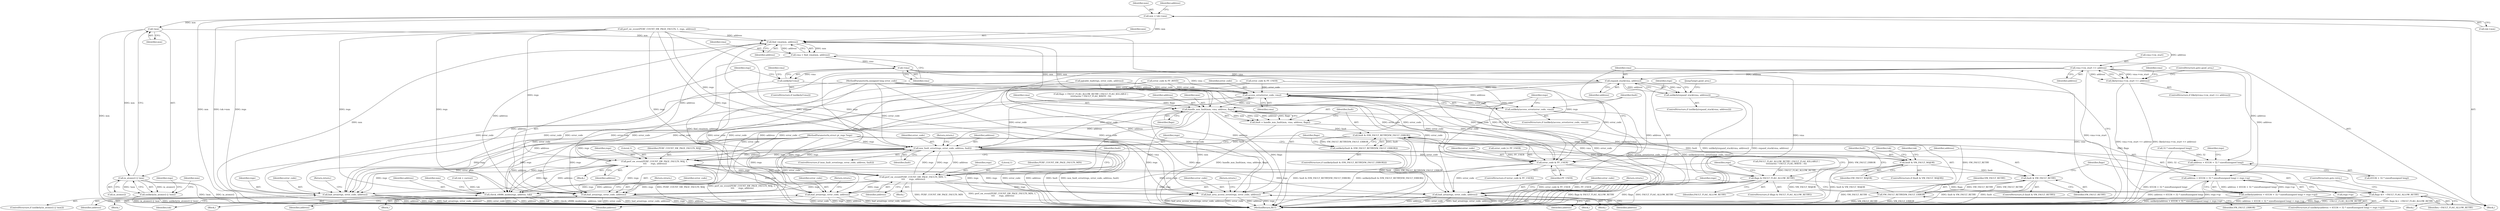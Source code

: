 digraph "0_linux_a8b0ca17b80e92faab46ee7179ba9e99ccb61233_52@pointer" {
"1000145" [label="(Call,mm = tsk->mm)"];
"1000250" [label="(Call,!mm)"];
"1000248" [label="(Call,in_atomic() || !mm)"];
"1000247" [label="(Call,unlikely(in_atomic() || !mm))"];
"1000296" [label="(Call,find_vma(mm, address))"];
"1000294" [label="(Call,vma = find_vma(mm, address))"];
"1000301" [label="(Call,!vma)"];
"1000300" [label="(Call,unlikely(!vma))"];
"1000358" [label="(Call,expand_stack(vma, address))"];
"1000357" [label="(Call,unlikely(expand_stack(vma, address)))"];
"1000362" [label="(Call,bad_area(regs, error_code, address))"];
"1000370" [label="(Call,access_error(error_code, vma))"];
"1000304" [label="(Call,bad_area(regs, error_code, address))"];
"1000326" [label="(Call,bad_area(regs, error_code, address))"];
"1000332" [label="(Call,error_code & PF_USER)"];
"1000351" [label="(Call,bad_area(regs, error_code, address))"];
"1000369" [label="(Call,unlikely(access_error(error_code, vma)))"];
"1000374" [label="(Call,bad_area_access_error(regs, error_code, address))"];
"1000381" [label="(Call,handle_mm_fault(mm, vma, address, flags))"];
"1000379" [label="(Call,fault = handle_mm_fault(mm, vma, address, flags))"];
"1000388" [label="(Call,fault & (VM_FAULT_RETRY|VM_FAULT_ERROR))"];
"1000387" [label="(Call,unlikely(fault & (VM_FAULT_RETRY|VM_FAULT_ERROR)))"];
"1000395" [label="(Call,mm_fault_error(regs, error_code, address, fault))"];
"1000407" [label="(Call,fault & VM_FAULT_MAJOR)"];
"1000432" [label="(Call,fault & VM_FAULT_RETRY)"];
"1000390" [label="(Call,VM_FAULT_RETRY|VM_FAULT_ERROR)"];
"1000415" [label="(Call,perf_sw_event(PERF_COUNT_SW_PAGE_FAULTS_MAJ, 1,\n \t\t\t\t      regs, address))"];
"1000426" [label="(Call,perf_sw_event(PERF_COUNT_SW_PAGE_FAULTS_MIN, 1,\n \t\t\t\t      regs, address))"];
"1000440" [label="(Call,check_v8086_mode(regs, address, tsk))"];
"1000402" [label="(Call,flags & FAULT_FLAG_ALLOW_RETRY)"];
"1000436" [label="(Call,flags &= ~FAULT_FLAG_ALLOW_RETRY)"];
"1000311" [label="(Call,vma->vm_start <= address)"];
"1000310" [label="(Call,likely(vma->vm_start <= address))"];
"1000338" [label="(Call,address + 65536 + 32 * sizeof(unsigned long) < regs->sp)"];
"1000337" [label="(Call,unlikely(address + 65536 + 32 * sizeof(unsigned long) < regs->sp))"];
"1000339" [label="(Call,address + 65536 + 32 * sizeof(unsigned long))"];
"1000241" [label="(Call,perf_sw_event(PERF_COUNT_SW_PAGE_FAULTS, 1, regs, address))"];
"1000254" [label="(Identifier,regs)"];
"1000355" [label="(Return,return;)"];
"1000383" [label="(Identifier,vma)"];
"1000435" [label="(Block,)"];
"1000332" [label="(Call,error_code & PF_USER)"];
"1000347" [label="(Call,regs->sp)"];
"1000322" [label="(Identifier,vma)"];
"1000118" [label="(MethodParameterIn,unsigned long error_code)"];
"1000432" [label="(Call,fault & VM_FAULT_RETRY)"];
"1000147" [label="(Call,tsk->mm)"];
"1000249" [label="(Call,in_atomic())"];
"1000442" [label="(Identifier,address)"];
"1000348" [label="(Identifier,regs)"];
"1000404" [label="(Identifier,FAULT_FLAG_ALLOW_RETRY)"];
"1000433" [label="(Identifier,fault)"];
"1000331" [label="(ControlStructure,if (error_code & PF_USER))"];
"1000413" [label="(Identifier,tsk)"];
"1000246" [label="(ControlStructure,if (unlikely(in_atomic() || !mm)))"];
"1000410" [label="(Block,)"];
"1000370" [label="(Call,access_error(error_code, vma))"];
"1000305" [label="(Identifier,regs)"];
"1000134" [label="(Call,FAULT_FLAG_ALLOW_RETRY | FAULT_FLAG_KILLABLE |\n\t\t\t\t\t(write ? FAULT_FLAG_WRITE : 0))"];
"1000132" [label="(Call,flags = FAULT_FLAG_ALLOW_RETRY | FAULT_FLAG_KILLABLE |\n\t\t\t\t\t(write ? FAULT_FLAG_WRITE : 0))"];
"1000309" [label="(ControlStructure,if (likely(vma->vm_start <= address)))"];
"1000337" [label="(Call,unlikely(address + 65536 + 32 * sizeof(unsigned long) < regs->sp))"];
"1000234" [label="(Call,error_code & PF_RSVD)"];
"1000356" [label="(ControlStructure,if (unlikely(expand_stack(vma, address))))"];
"1000333" [label="(Identifier,error_code)"];
"1000371" [label="(Identifier,error_code)"];
"1000424" [label="(Identifier,tsk)"];
"1000316" [label="(ControlStructure,goto good_area;)"];
"1000311" [label="(Call,vma->vm_start <= address)"];
"1000146" [label="(Identifier,mm)"];
"1000381" [label="(Call,handle_mm_fault(mm, vma, address, flags))"];
"1000343" [label="(Call,32 * sizeof(unsigned long))"];
"1000377" [label="(Identifier,address)"];
"1000328" [label="(Identifier,error_code)"];
"1000394" [label="(ControlStructure,if (mm_fault_error(regs, error_code, address, fault)))"];
"1000310" [label="(Call,likely(vma->vm_start <= address))"];
"1000403" [label="(Identifier,flags)"];
"1000329" [label="(Identifier,address)"];
"1000303" [label="(Block,)"];
"1000325" [label="(Block,)"];
"1000398" [label="(Identifier,address)"];
"1000407" [label="(Call,fault & VM_FAULT_MAJOR)"];
"1000434" [label="(Identifier,VM_FAULT_RETRY)"];
"1000313" [label="(Identifier,vma)"];
"1000419" [label="(Identifier,address)"];
"1000352" [label="(Identifier,regs)"];
"1000429" [label="(Identifier,regs)"];
"1000264" [label="(Identifier,mm)"];
"1000440" [label="(Call,check_v8086_mode(regs, address, tsk))"];
"1000334" [label="(Identifier,PF_USER)"];
"1000358" [label="(Call,expand_stack(vma, address))"];
"1000406" [label="(ControlStructure,if (fault & VM_FAULT_MAJOR))"];
"1000304" [label="(Call,bad_area(regs, error_code, address))"];
"1000302" [label="(Identifier,vma)"];
"1000438" [label="(Identifier,~FAULT_FLAG_ALLOW_RETRY)"];
"1000308" [label="(Return,return;)"];
"1000430" [label="(Identifier,address)"];
"1000247" [label="(Call,unlikely(in_atomic() || !mm))"];
"1000367" [label="(JumpTarget,good_area:)"];
"1000250" [label="(Call,!mm)"];
"1000117" [label="(MethodParameterIn,struct pt_regs *regs)"];
"1000376" [label="(Identifier,error_code)"];
"1000301" [label="(Call,!vma)"];
"1000389" [label="(Identifier,fault)"];
"1000441" [label="(Identifier,regs)"];
"1000392" [label="(Identifier,VM_FAULT_ERROR)"];
"1000397" [label="(Identifier,error_code)"];
"1000380" [label="(Identifier,fault)"];
"1000395" [label="(Call,mm_fault_error(regs, error_code, address, fault))"];
"1000251" [label="(Identifier,mm)"];
"1000307" [label="(Identifier,address)"];
"1000270" [label="(Call,error_code & PF_USER)"];
"1000375" [label="(Identifier,regs)"];
"1000363" [label="(Identifier,regs)"];
"1000385" [label="(Identifier,flags)"];
"1000426" [label="(Call,perf_sw_event(PERF_COUNT_SW_PAGE_FAULTS_MIN, 1,\n \t\t\t\t      regs, address))"];
"1000364" [label="(Identifier,error_code)"];
"1000418" [label="(Identifier,regs)"];
"1000315" [label="(Identifier,address)"];
"1000362" [label="(Call,bad_area(regs, error_code, address))"];
"1000306" [label="(Identifier,error_code)"];
"1000330" [label="(Return,return;)"];
"1000366" [label="(Return,return;)"];
"1000379" [label="(Call,fault = handle_mm_fault(mm, vma, address, flags))"];
"1000400" [label="(Return,return;)"];
"1000326" [label="(Call,bad_area(regs, error_code, address))"];
"1000368" [label="(ControlStructure,if (unlikely(access_error(error_code, vma))))"];
"1000339" [label="(Call,address + 65536 + 32 * sizeof(unsigned long))"];
"1000391" [label="(Identifier,VM_FAULT_RETRY)"];
"1000295" [label="(Identifier,vma)"];
"1000351" [label="(Call,bad_area(regs, error_code, address))"];
"1000360" [label="(Identifier,address)"];
"1000417" [label="(Literal,1)"];
"1000341" [label="(Call,65536 + 32 * sizeof(unsigned long))"];
"1000220" [label="(Call,error_code |= PF_USER)"];
"1000350" [label="(Block,)"];
"1000384" [label="(Identifier,address)"];
"1000431" [label="(ControlStructure,if (fault & VM_FAULT_RETRY))"];
"1000382" [label="(Identifier,mm)"];
"1000399" [label="(Identifier,fault)"];
"1000390" [label="(Call,VM_FAULT_RETRY|VM_FAULT_ERROR)"];
"1000297" [label="(Identifier,mm)"];
"1000298" [label="(Identifier,address)"];
"1000300" [label="(Call,unlikely(!vma))"];
"1000428" [label="(Literal,1)"];
"1000401" [label="(ControlStructure,if (flags & FAULT_FLAG_ALLOW_RETRY))"];
"1000357" [label="(Call,unlikely(expand_stack(vma, address)))"];
"1000299" [label="(ControlStructure,if (unlikely(!vma)))"];
"1000373" [label="(Block,)"];
"1000237" [label="(Call,pgtable_bad(regs, error_code, address))"];
"1000436" [label="(Call,flags &= ~FAULT_FLAG_ALLOW_RETRY)"];
"1000296" [label="(Call,find_vma(mm, address))"];
"1000415" [label="(Call,perf_sw_event(PERF_COUNT_SW_PAGE_FAULTS_MAJ, 1,\n \t\t\t\t      regs, address))"];
"1000388" [label="(Call,fault & (VM_FAULT_RETRY|VM_FAULT_ERROR))"];
"1000437" [label="(Identifier,flags)"];
"1000327" [label="(Identifier,regs)"];
"1000387" [label="(Call,unlikely(fault & (VM_FAULT_RETRY|VM_FAULT_ERROR)))"];
"1000248" [label="(Call,in_atomic() || !mm)"];
"1000365" [label="(Identifier,address)"];
"1000336" [label="(ControlStructure,if (unlikely(address + 65536 + 32 * sizeof(unsigned long) < regs->sp)))"];
"1000386" [label="(ControlStructure,if (unlikely(fault & (VM_FAULT_RETRY|VM_FAULT_ERROR))))"];
"1000361" [label="(Block,)"];
"1000408" [label="(Identifier,fault)"];
"1000354" [label="(Identifier,address)"];
"1000294" [label="(Call,vma = find_vma(mm, address))"];
"1000427" [label="(Identifier,PERF_COUNT_SW_PAGE_FAULTS_MIN)"];
"1000338" [label="(Call,address + 65536 + 32 * sizeof(unsigned long) < regs->sp)"];
"1000447" [label="(Identifier,mm)"];
"1000151" [label="(Identifier,address)"];
"1000369" [label="(Call,unlikely(access_error(error_code, vma)))"];
"1000374" [label="(Call,bad_area_access_error(regs, error_code, address))"];
"1000372" [label="(Identifier,vma)"];
"1000396" [label="(Identifier,regs)"];
"1000449" [label="(MethodReturn,RET)"];
"1000312" [label="(Call,vma->vm_start)"];
"1000340" [label="(Identifier,address)"];
"1000402" [label="(Call,flags & FAULT_FLAG_ALLOW_RETRY)"];
"1000416" [label="(Identifier,PERF_COUNT_SW_PAGE_FAULTS_MAJ)"];
"1000142" [label="(Call,tsk = current)"];
"1000359" [label="(Identifier,vma)"];
"1000439" [label="(ControlStructure,goto retry;)"];
"1000353" [label="(Identifier,error_code)"];
"1000378" [label="(Return,return;)"];
"1000409" [label="(Identifier,VM_FAULT_MAJOR)"];
"1000421" [label="(Block,)"];
"1000443" [label="(Identifier,tsk)"];
"1000119" [label="(Block,)"];
"1000145" [label="(Call,mm = tsk->mm)"];
"1000145" -> "1000119"  [label="AST: "];
"1000145" -> "1000147"  [label="CFG: "];
"1000146" -> "1000145"  [label="AST: "];
"1000147" -> "1000145"  [label="AST: "];
"1000151" -> "1000145"  [label="CFG: "];
"1000145" -> "1000449"  [label="DDG: mm"];
"1000145" -> "1000449"  [label="DDG: tsk->mm"];
"1000145" -> "1000250"  [label="DDG: mm"];
"1000145" -> "1000296"  [label="DDG: mm"];
"1000250" -> "1000248"  [label="AST: "];
"1000250" -> "1000251"  [label="CFG: "];
"1000251" -> "1000250"  [label="AST: "];
"1000248" -> "1000250"  [label="CFG: "];
"1000250" -> "1000449"  [label="DDG: mm"];
"1000250" -> "1000248"  [label="DDG: mm"];
"1000250" -> "1000296"  [label="DDG: mm"];
"1000248" -> "1000247"  [label="AST: "];
"1000248" -> "1000249"  [label="CFG: "];
"1000249" -> "1000248"  [label="AST: "];
"1000247" -> "1000248"  [label="CFG: "];
"1000248" -> "1000449"  [label="DDG: !mm"];
"1000248" -> "1000449"  [label="DDG: in_atomic()"];
"1000248" -> "1000247"  [label="DDG: in_atomic()"];
"1000248" -> "1000247"  [label="DDG: !mm"];
"1000247" -> "1000246"  [label="AST: "];
"1000254" -> "1000247"  [label="CFG: "];
"1000264" -> "1000247"  [label="CFG: "];
"1000247" -> "1000449"  [label="DDG: in_atomic() || !mm"];
"1000247" -> "1000449"  [label="DDG: unlikely(in_atomic() || !mm)"];
"1000296" -> "1000294"  [label="AST: "];
"1000296" -> "1000298"  [label="CFG: "];
"1000297" -> "1000296"  [label="AST: "];
"1000298" -> "1000296"  [label="AST: "];
"1000294" -> "1000296"  [label="CFG: "];
"1000296" -> "1000449"  [label="DDG: mm"];
"1000296" -> "1000294"  [label="DDG: mm"];
"1000296" -> "1000294"  [label="DDG: address"];
"1000381" -> "1000296"  [label="DDG: mm"];
"1000415" -> "1000296"  [label="DDG: address"];
"1000241" -> "1000296"  [label="DDG: address"];
"1000426" -> "1000296"  [label="DDG: address"];
"1000296" -> "1000304"  [label="DDG: address"];
"1000296" -> "1000311"  [label="DDG: address"];
"1000296" -> "1000381"  [label="DDG: mm"];
"1000294" -> "1000119"  [label="AST: "];
"1000295" -> "1000294"  [label="AST: "];
"1000302" -> "1000294"  [label="CFG: "];
"1000294" -> "1000449"  [label="DDG: find_vma(mm, address)"];
"1000294" -> "1000301"  [label="DDG: vma"];
"1000301" -> "1000300"  [label="AST: "];
"1000301" -> "1000302"  [label="CFG: "];
"1000302" -> "1000301"  [label="AST: "];
"1000300" -> "1000301"  [label="CFG: "];
"1000301" -> "1000449"  [label="DDG: vma"];
"1000301" -> "1000300"  [label="DDG: vma"];
"1000301" -> "1000358"  [label="DDG: vma"];
"1000301" -> "1000370"  [label="DDG: vma"];
"1000300" -> "1000299"  [label="AST: "];
"1000305" -> "1000300"  [label="CFG: "];
"1000313" -> "1000300"  [label="CFG: "];
"1000300" -> "1000449"  [label="DDG: !vma"];
"1000300" -> "1000449"  [label="DDG: unlikely(!vma)"];
"1000358" -> "1000357"  [label="AST: "];
"1000358" -> "1000360"  [label="CFG: "];
"1000359" -> "1000358"  [label="AST: "];
"1000360" -> "1000358"  [label="AST: "];
"1000357" -> "1000358"  [label="CFG: "];
"1000358" -> "1000449"  [label="DDG: vma"];
"1000358" -> "1000357"  [label="DDG: vma"];
"1000358" -> "1000357"  [label="DDG: address"];
"1000311" -> "1000358"  [label="DDG: address"];
"1000358" -> "1000362"  [label="DDG: address"];
"1000358" -> "1000370"  [label="DDG: vma"];
"1000358" -> "1000374"  [label="DDG: address"];
"1000358" -> "1000381"  [label="DDG: address"];
"1000357" -> "1000356"  [label="AST: "];
"1000363" -> "1000357"  [label="CFG: "];
"1000367" -> "1000357"  [label="CFG: "];
"1000357" -> "1000449"  [label="DDG: unlikely(expand_stack(vma, address))"];
"1000357" -> "1000449"  [label="DDG: expand_stack(vma, address)"];
"1000362" -> "1000361"  [label="AST: "];
"1000362" -> "1000365"  [label="CFG: "];
"1000363" -> "1000362"  [label="AST: "];
"1000364" -> "1000362"  [label="AST: "];
"1000365" -> "1000362"  [label="AST: "];
"1000366" -> "1000362"  [label="CFG: "];
"1000362" -> "1000449"  [label="DDG: address"];
"1000362" -> "1000449"  [label="DDG: error_code"];
"1000362" -> "1000449"  [label="DDG: bad_area(regs, error_code, address)"];
"1000362" -> "1000449"  [label="DDG: regs"];
"1000415" -> "1000362"  [label="DDG: regs"];
"1000241" -> "1000362"  [label="DDG: regs"];
"1000426" -> "1000362"  [label="DDG: regs"];
"1000117" -> "1000362"  [label="DDG: regs"];
"1000332" -> "1000362"  [label="DDG: error_code"];
"1000118" -> "1000362"  [label="DDG: error_code"];
"1000370" -> "1000369"  [label="AST: "];
"1000370" -> "1000372"  [label="CFG: "];
"1000371" -> "1000370"  [label="AST: "];
"1000372" -> "1000370"  [label="AST: "];
"1000369" -> "1000370"  [label="CFG: "];
"1000370" -> "1000449"  [label="DDG: vma"];
"1000370" -> "1000449"  [label="DDG: error_code"];
"1000370" -> "1000304"  [label="DDG: error_code"];
"1000370" -> "1000326"  [label="DDG: error_code"];
"1000370" -> "1000332"  [label="DDG: error_code"];
"1000370" -> "1000369"  [label="DDG: error_code"];
"1000370" -> "1000369"  [label="DDG: vma"];
"1000395" -> "1000370"  [label="DDG: error_code"];
"1000332" -> "1000370"  [label="DDG: error_code"];
"1000237" -> "1000370"  [label="DDG: error_code"];
"1000234" -> "1000370"  [label="DDG: error_code"];
"1000270" -> "1000370"  [label="DDG: error_code"];
"1000118" -> "1000370"  [label="DDG: error_code"];
"1000370" -> "1000374"  [label="DDG: error_code"];
"1000370" -> "1000381"  [label="DDG: vma"];
"1000370" -> "1000395"  [label="DDG: error_code"];
"1000304" -> "1000303"  [label="AST: "];
"1000304" -> "1000307"  [label="CFG: "];
"1000305" -> "1000304"  [label="AST: "];
"1000306" -> "1000304"  [label="AST: "];
"1000307" -> "1000304"  [label="AST: "];
"1000308" -> "1000304"  [label="CFG: "];
"1000304" -> "1000449"  [label="DDG: bad_area(regs, error_code, address)"];
"1000304" -> "1000449"  [label="DDG: regs"];
"1000304" -> "1000449"  [label="DDG: address"];
"1000304" -> "1000449"  [label="DDG: error_code"];
"1000415" -> "1000304"  [label="DDG: regs"];
"1000241" -> "1000304"  [label="DDG: regs"];
"1000426" -> "1000304"  [label="DDG: regs"];
"1000117" -> "1000304"  [label="DDG: regs"];
"1000395" -> "1000304"  [label="DDG: error_code"];
"1000237" -> "1000304"  [label="DDG: error_code"];
"1000234" -> "1000304"  [label="DDG: error_code"];
"1000270" -> "1000304"  [label="DDG: error_code"];
"1000118" -> "1000304"  [label="DDG: error_code"];
"1000326" -> "1000325"  [label="AST: "];
"1000326" -> "1000329"  [label="CFG: "];
"1000327" -> "1000326"  [label="AST: "];
"1000328" -> "1000326"  [label="AST: "];
"1000329" -> "1000326"  [label="AST: "];
"1000330" -> "1000326"  [label="CFG: "];
"1000326" -> "1000449"  [label="DDG: bad_area(regs, error_code, address)"];
"1000326" -> "1000449"  [label="DDG: error_code"];
"1000326" -> "1000449"  [label="DDG: address"];
"1000326" -> "1000449"  [label="DDG: regs"];
"1000415" -> "1000326"  [label="DDG: regs"];
"1000241" -> "1000326"  [label="DDG: regs"];
"1000426" -> "1000326"  [label="DDG: regs"];
"1000117" -> "1000326"  [label="DDG: regs"];
"1000395" -> "1000326"  [label="DDG: error_code"];
"1000237" -> "1000326"  [label="DDG: error_code"];
"1000234" -> "1000326"  [label="DDG: error_code"];
"1000270" -> "1000326"  [label="DDG: error_code"];
"1000118" -> "1000326"  [label="DDG: error_code"];
"1000311" -> "1000326"  [label="DDG: address"];
"1000332" -> "1000331"  [label="AST: "];
"1000332" -> "1000334"  [label="CFG: "];
"1000333" -> "1000332"  [label="AST: "];
"1000334" -> "1000332"  [label="AST: "];
"1000340" -> "1000332"  [label="CFG: "];
"1000359" -> "1000332"  [label="CFG: "];
"1000332" -> "1000449"  [label="DDG: PF_USER"];
"1000332" -> "1000449"  [label="DDG: error_code & PF_USER"];
"1000395" -> "1000332"  [label="DDG: error_code"];
"1000237" -> "1000332"  [label="DDG: error_code"];
"1000234" -> "1000332"  [label="DDG: error_code"];
"1000270" -> "1000332"  [label="DDG: error_code"];
"1000270" -> "1000332"  [label="DDG: PF_USER"];
"1000118" -> "1000332"  [label="DDG: error_code"];
"1000220" -> "1000332"  [label="DDG: PF_USER"];
"1000332" -> "1000351"  [label="DDG: error_code"];
"1000351" -> "1000350"  [label="AST: "];
"1000351" -> "1000354"  [label="CFG: "];
"1000352" -> "1000351"  [label="AST: "];
"1000353" -> "1000351"  [label="AST: "];
"1000354" -> "1000351"  [label="AST: "];
"1000355" -> "1000351"  [label="CFG: "];
"1000351" -> "1000449"  [label="DDG: bad_area(regs, error_code, address)"];
"1000351" -> "1000449"  [label="DDG: error_code"];
"1000351" -> "1000449"  [label="DDG: regs"];
"1000351" -> "1000449"  [label="DDG: address"];
"1000415" -> "1000351"  [label="DDG: regs"];
"1000241" -> "1000351"  [label="DDG: regs"];
"1000426" -> "1000351"  [label="DDG: regs"];
"1000117" -> "1000351"  [label="DDG: regs"];
"1000118" -> "1000351"  [label="DDG: error_code"];
"1000311" -> "1000351"  [label="DDG: address"];
"1000369" -> "1000368"  [label="AST: "];
"1000375" -> "1000369"  [label="CFG: "];
"1000380" -> "1000369"  [label="CFG: "];
"1000369" -> "1000449"  [label="DDG: unlikely(access_error(error_code, vma))"];
"1000369" -> "1000449"  [label="DDG: access_error(error_code, vma)"];
"1000374" -> "1000373"  [label="AST: "];
"1000374" -> "1000377"  [label="CFG: "];
"1000375" -> "1000374"  [label="AST: "];
"1000376" -> "1000374"  [label="AST: "];
"1000377" -> "1000374"  [label="AST: "];
"1000378" -> "1000374"  [label="CFG: "];
"1000374" -> "1000449"  [label="DDG: error_code"];
"1000374" -> "1000449"  [label="DDG: address"];
"1000374" -> "1000449"  [label="DDG: regs"];
"1000374" -> "1000449"  [label="DDG: bad_area_access_error(regs, error_code, address)"];
"1000415" -> "1000374"  [label="DDG: regs"];
"1000241" -> "1000374"  [label="DDG: regs"];
"1000426" -> "1000374"  [label="DDG: regs"];
"1000117" -> "1000374"  [label="DDG: regs"];
"1000118" -> "1000374"  [label="DDG: error_code"];
"1000311" -> "1000374"  [label="DDG: address"];
"1000381" -> "1000379"  [label="AST: "];
"1000381" -> "1000385"  [label="CFG: "];
"1000382" -> "1000381"  [label="AST: "];
"1000383" -> "1000381"  [label="AST: "];
"1000384" -> "1000381"  [label="AST: "];
"1000385" -> "1000381"  [label="AST: "];
"1000379" -> "1000381"  [label="CFG: "];
"1000381" -> "1000449"  [label="DDG: vma"];
"1000381" -> "1000449"  [label="DDG: mm"];
"1000381" -> "1000449"  [label="DDG: flags"];
"1000381" -> "1000379"  [label="DDG: mm"];
"1000381" -> "1000379"  [label="DDG: vma"];
"1000381" -> "1000379"  [label="DDG: address"];
"1000381" -> "1000379"  [label="DDG: flags"];
"1000311" -> "1000381"  [label="DDG: address"];
"1000436" -> "1000381"  [label="DDG: flags"];
"1000132" -> "1000381"  [label="DDG: flags"];
"1000381" -> "1000395"  [label="DDG: address"];
"1000381" -> "1000402"  [label="DDG: flags"];
"1000381" -> "1000415"  [label="DDG: address"];
"1000381" -> "1000426"  [label="DDG: address"];
"1000381" -> "1000440"  [label="DDG: address"];
"1000379" -> "1000119"  [label="AST: "];
"1000380" -> "1000379"  [label="AST: "];
"1000389" -> "1000379"  [label="CFG: "];
"1000379" -> "1000449"  [label="DDG: handle_mm_fault(mm, vma, address, flags)"];
"1000379" -> "1000388"  [label="DDG: fault"];
"1000388" -> "1000387"  [label="AST: "];
"1000388" -> "1000390"  [label="CFG: "];
"1000389" -> "1000388"  [label="AST: "];
"1000390" -> "1000388"  [label="AST: "];
"1000387" -> "1000388"  [label="CFG: "];
"1000388" -> "1000449"  [label="DDG: fault"];
"1000388" -> "1000449"  [label="DDG: VM_FAULT_RETRY|VM_FAULT_ERROR"];
"1000388" -> "1000387"  [label="DDG: fault"];
"1000388" -> "1000387"  [label="DDG: VM_FAULT_RETRY|VM_FAULT_ERROR"];
"1000390" -> "1000388"  [label="DDG: VM_FAULT_RETRY"];
"1000390" -> "1000388"  [label="DDG: VM_FAULT_ERROR"];
"1000388" -> "1000395"  [label="DDG: fault"];
"1000388" -> "1000407"  [label="DDG: fault"];
"1000387" -> "1000386"  [label="AST: "];
"1000396" -> "1000387"  [label="CFG: "];
"1000403" -> "1000387"  [label="CFG: "];
"1000387" -> "1000449"  [label="DDG: fault & (VM_FAULT_RETRY|VM_FAULT_ERROR)"];
"1000387" -> "1000449"  [label="DDG: unlikely(fault & (VM_FAULT_RETRY|VM_FAULT_ERROR))"];
"1000395" -> "1000394"  [label="AST: "];
"1000395" -> "1000399"  [label="CFG: "];
"1000396" -> "1000395"  [label="AST: "];
"1000397" -> "1000395"  [label="AST: "];
"1000398" -> "1000395"  [label="AST: "];
"1000399" -> "1000395"  [label="AST: "];
"1000400" -> "1000395"  [label="CFG: "];
"1000403" -> "1000395"  [label="CFG: "];
"1000395" -> "1000449"  [label="DDG: regs"];
"1000395" -> "1000449"  [label="DDG: error_code"];
"1000395" -> "1000449"  [label="DDG: address"];
"1000395" -> "1000449"  [label="DDG: fault"];
"1000395" -> "1000449"  [label="DDG: mm_fault_error(regs, error_code, address, fault)"];
"1000415" -> "1000395"  [label="DDG: regs"];
"1000241" -> "1000395"  [label="DDG: regs"];
"1000426" -> "1000395"  [label="DDG: regs"];
"1000117" -> "1000395"  [label="DDG: regs"];
"1000118" -> "1000395"  [label="DDG: error_code"];
"1000395" -> "1000407"  [label="DDG: fault"];
"1000395" -> "1000415"  [label="DDG: regs"];
"1000395" -> "1000415"  [label="DDG: address"];
"1000395" -> "1000426"  [label="DDG: regs"];
"1000395" -> "1000426"  [label="DDG: address"];
"1000395" -> "1000440"  [label="DDG: regs"];
"1000395" -> "1000440"  [label="DDG: address"];
"1000407" -> "1000406"  [label="AST: "];
"1000407" -> "1000409"  [label="CFG: "];
"1000408" -> "1000407"  [label="AST: "];
"1000409" -> "1000407"  [label="AST: "];
"1000413" -> "1000407"  [label="CFG: "];
"1000424" -> "1000407"  [label="CFG: "];
"1000407" -> "1000449"  [label="DDG: VM_FAULT_MAJOR"];
"1000407" -> "1000449"  [label="DDG: fault & VM_FAULT_MAJOR"];
"1000407" -> "1000432"  [label="DDG: fault"];
"1000432" -> "1000431"  [label="AST: "];
"1000432" -> "1000434"  [label="CFG: "];
"1000433" -> "1000432"  [label="AST: "];
"1000434" -> "1000432"  [label="AST: "];
"1000437" -> "1000432"  [label="CFG: "];
"1000441" -> "1000432"  [label="CFG: "];
"1000432" -> "1000449"  [label="DDG: VM_FAULT_RETRY"];
"1000432" -> "1000449"  [label="DDG: fault & VM_FAULT_RETRY"];
"1000432" -> "1000449"  [label="DDG: fault"];
"1000432" -> "1000390"  [label="DDG: VM_FAULT_RETRY"];
"1000390" -> "1000432"  [label="DDG: VM_FAULT_RETRY"];
"1000390" -> "1000392"  [label="CFG: "];
"1000391" -> "1000390"  [label="AST: "];
"1000392" -> "1000390"  [label="AST: "];
"1000390" -> "1000449"  [label="DDG: VM_FAULT_ERROR"];
"1000390" -> "1000449"  [label="DDG: VM_FAULT_RETRY"];
"1000415" -> "1000410"  [label="AST: "];
"1000415" -> "1000419"  [label="CFG: "];
"1000416" -> "1000415"  [label="AST: "];
"1000417" -> "1000415"  [label="AST: "];
"1000418" -> "1000415"  [label="AST: "];
"1000419" -> "1000415"  [label="AST: "];
"1000433" -> "1000415"  [label="CFG: "];
"1000415" -> "1000449"  [label="DDG: PERF_COUNT_SW_PAGE_FAULTS_MAJ"];
"1000415" -> "1000449"  [label="DDG: perf_sw_event(PERF_COUNT_SW_PAGE_FAULTS_MAJ, 1,\n \t\t\t\t      regs, address)"];
"1000241" -> "1000415"  [label="DDG: regs"];
"1000426" -> "1000415"  [label="DDG: regs"];
"1000117" -> "1000415"  [label="DDG: regs"];
"1000415" -> "1000426"  [label="DDG: regs"];
"1000415" -> "1000440"  [label="DDG: regs"];
"1000415" -> "1000440"  [label="DDG: address"];
"1000426" -> "1000421"  [label="AST: "];
"1000426" -> "1000430"  [label="CFG: "];
"1000427" -> "1000426"  [label="AST: "];
"1000428" -> "1000426"  [label="AST: "];
"1000429" -> "1000426"  [label="AST: "];
"1000430" -> "1000426"  [label="AST: "];
"1000433" -> "1000426"  [label="CFG: "];
"1000426" -> "1000449"  [label="DDG: PERF_COUNT_SW_PAGE_FAULTS_MIN"];
"1000426" -> "1000449"  [label="DDG: perf_sw_event(PERF_COUNT_SW_PAGE_FAULTS_MIN, 1,\n \t\t\t\t      regs, address)"];
"1000241" -> "1000426"  [label="DDG: regs"];
"1000117" -> "1000426"  [label="DDG: regs"];
"1000426" -> "1000440"  [label="DDG: regs"];
"1000426" -> "1000440"  [label="DDG: address"];
"1000440" -> "1000119"  [label="AST: "];
"1000440" -> "1000443"  [label="CFG: "];
"1000441" -> "1000440"  [label="AST: "];
"1000442" -> "1000440"  [label="AST: "];
"1000443" -> "1000440"  [label="AST: "];
"1000447" -> "1000440"  [label="CFG: "];
"1000440" -> "1000449"  [label="DDG: address"];
"1000440" -> "1000449"  [label="DDG: tsk"];
"1000440" -> "1000449"  [label="DDG: check_v8086_mode(regs, address, tsk)"];
"1000440" -> "1000449"  [label="DDG: regs"];
"1000241" -> "1000440"  [label="DDG: regs"];
"1000117" -> "1000440"  [label="DDG: regs"];
"1000142" -> "1000440"  [label="DDG: tsk"];
"1000402" -> "1000401"  [label="AST: "];
"1000402" -> "1000404"  [label="CFG: "];
"1000403" -> "1000402"  [label="AST: "];
"1000404" -> "1000402"  [label="AST: "];
"1000408" -> "1000402"  [label="CFG: "];
"1000441" -> "1000402"  [label="CFG: "];
"1000402" -> "1000449"  [label="DDG: FAULT_FLAG_ALLOW_RETRY"];
"1000402" -> "1000449"  [label="DDG: flags & FAULT_FLAG_ALLOW_RETRY"];
"1000402" -> "1000449"  [label="DDG: flags"];
"1000134" -> "1000402"  [label="DDG: FAULT_FLAG_ALLOW_RETRY"];
"1000402" -> "1000436"  [label="DDG: flags"];
"1000436" -> "1000435"  [label="AST: "];
"1000436" -> "1000438"  [label="CFG: "];
"1000437" -> "1000436"  [label="AST: "];
"1000438" -> "1000436"  [label="AST: "];
"1000439" -> "1000436"  [label="CFG: "];
"1000436" -> "1000449"  [label="DDG: flags &= ~FAULT_FLAG_ALLOW_RETRY"];
"1000436" -> "1000449"  [label="DDG: flags"];
"1000436" -> "1000449"  [label="DDG: ~FAULT_FLAG_ALLOW_RETRY"];
"1000311" -> "1000310"  [label="AST: "];
"1000311" -> "1000315"  [label="CFG: "];
"1000312" -> "1000311"  [label="AST: "];
"1000315" -> "1000311"  [label="AST: "];
"1000310" -> "1000311"  [label="CFG: "];
"1000311" -> "1000449"  [label="DDG: vma->vm_start"];
"1000311" -> "1000310"  [label="DDG: vma->vm_start"];
"1000311" -> "1000310"  [label="DDG: address"];
"1000311" -> "1000338"  [label="DDG: address"];
"1000311" -> "1000339"  [label="DDG: address"];
"1000310" -> "1000309"  [label="AST: "];
"1000316" -> "1000310"  [label="CFG: "];
"1000322" -> "1000310"  [label="CFG: "];
"1000310" -> "1000449"  [label="DDG: likely(vma->vm_start <= address)"];
"1000310" -> "1000449"  [label="DDG: vma->vm_start <= address"];
"1000338" -> "1000337"  [label="AST: "];
"1000338" -> "1000347"  [label="CFG: "];
"1000339" -> "1000338"  [label="AST: "];
"1000347" -> "1000338"  [label="AST: "];
"1000337" -> "1000338"  [label="CFG: "];
"1000338" -> "1000449"  [label="DDG: address + 65536 + 32 * sizeof(unsigned long)"];
"1000338" -> "1000449"  [label="DDG: regs->sp"];
"1000338" -> "1000337"  [label="DDG: address + 65536 + 32 * sizeof(unsigned long)"];
"1000338" -> "1000337"  [label="DDG: regs->sp"];
"1000343" -> "1000338"  [label="DDG: 32"];
"1000337" -> "1000336"  [label="AST: "];
"1000352" -> "1000337"  [label="CFG: "];
"1000359" -> "1000337"  [label="CFG: "];
"1000337" -> "1000449"  [label="DDG: address + 65536 + 32 * sizeof(unsigned long) < regs->sp"];
"1000337" -> "1000449"  [label="DDG: unlikely(address + 65536 + 32 * sizeof(unsigned long) < regs->sp)"];
"1000339" -> "1000341"  [label="CFG: "];
"1000340" -> "1000339"  [label="AST: "];
"1000341" -> "1000339"  [label="AST: "];
"1000348" -> "1000339"  [label="CFG: "];
"1000339" -> "1000449"  [label="DDG: 65536 + 32 * sizeof(unsigned long)"];
"1000343" -> "1000339"  [label="DDG: 32"];
}
